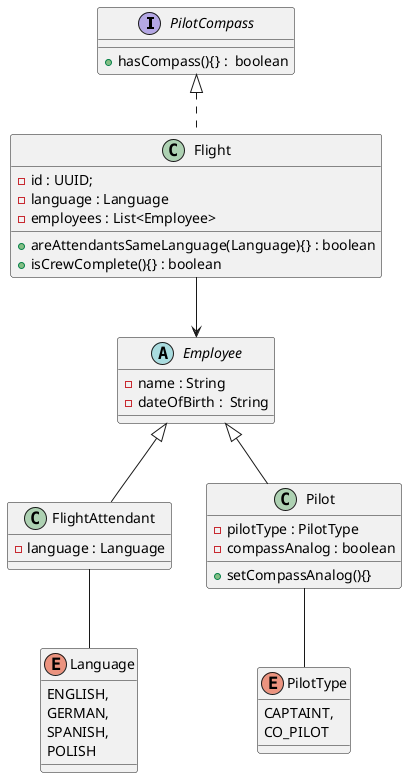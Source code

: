 @startuml

interface PilotCompass{
+ hasCompass(){} :  boolean
}

class Flight implements PilotCompass{
- id : UUID;
- language : Language
- employees : List<Employee>

+ areAttendantsSameLanguage(Language){} : boolean
+ isCrewComplete(){} : boolean
}

class FlightAttendant extends Employee{
- language : Language
}
class Pilot extends Employee{
- pilotType : PilotType
- compassAnalog : boolean
+ setCompassAnalog(){}
}

abstract class Employee{
- name : String
- dateOfBirth :  String
}
enum Language{
ENGLISH,
GERMAN,
SPANISH,
POLISH
}

enum PilotType{
CAPTAINT,
CO_PILOT
}

FlightAttendant -- Language
Pilot -- PilotType
Flight --> Employee



@enduml